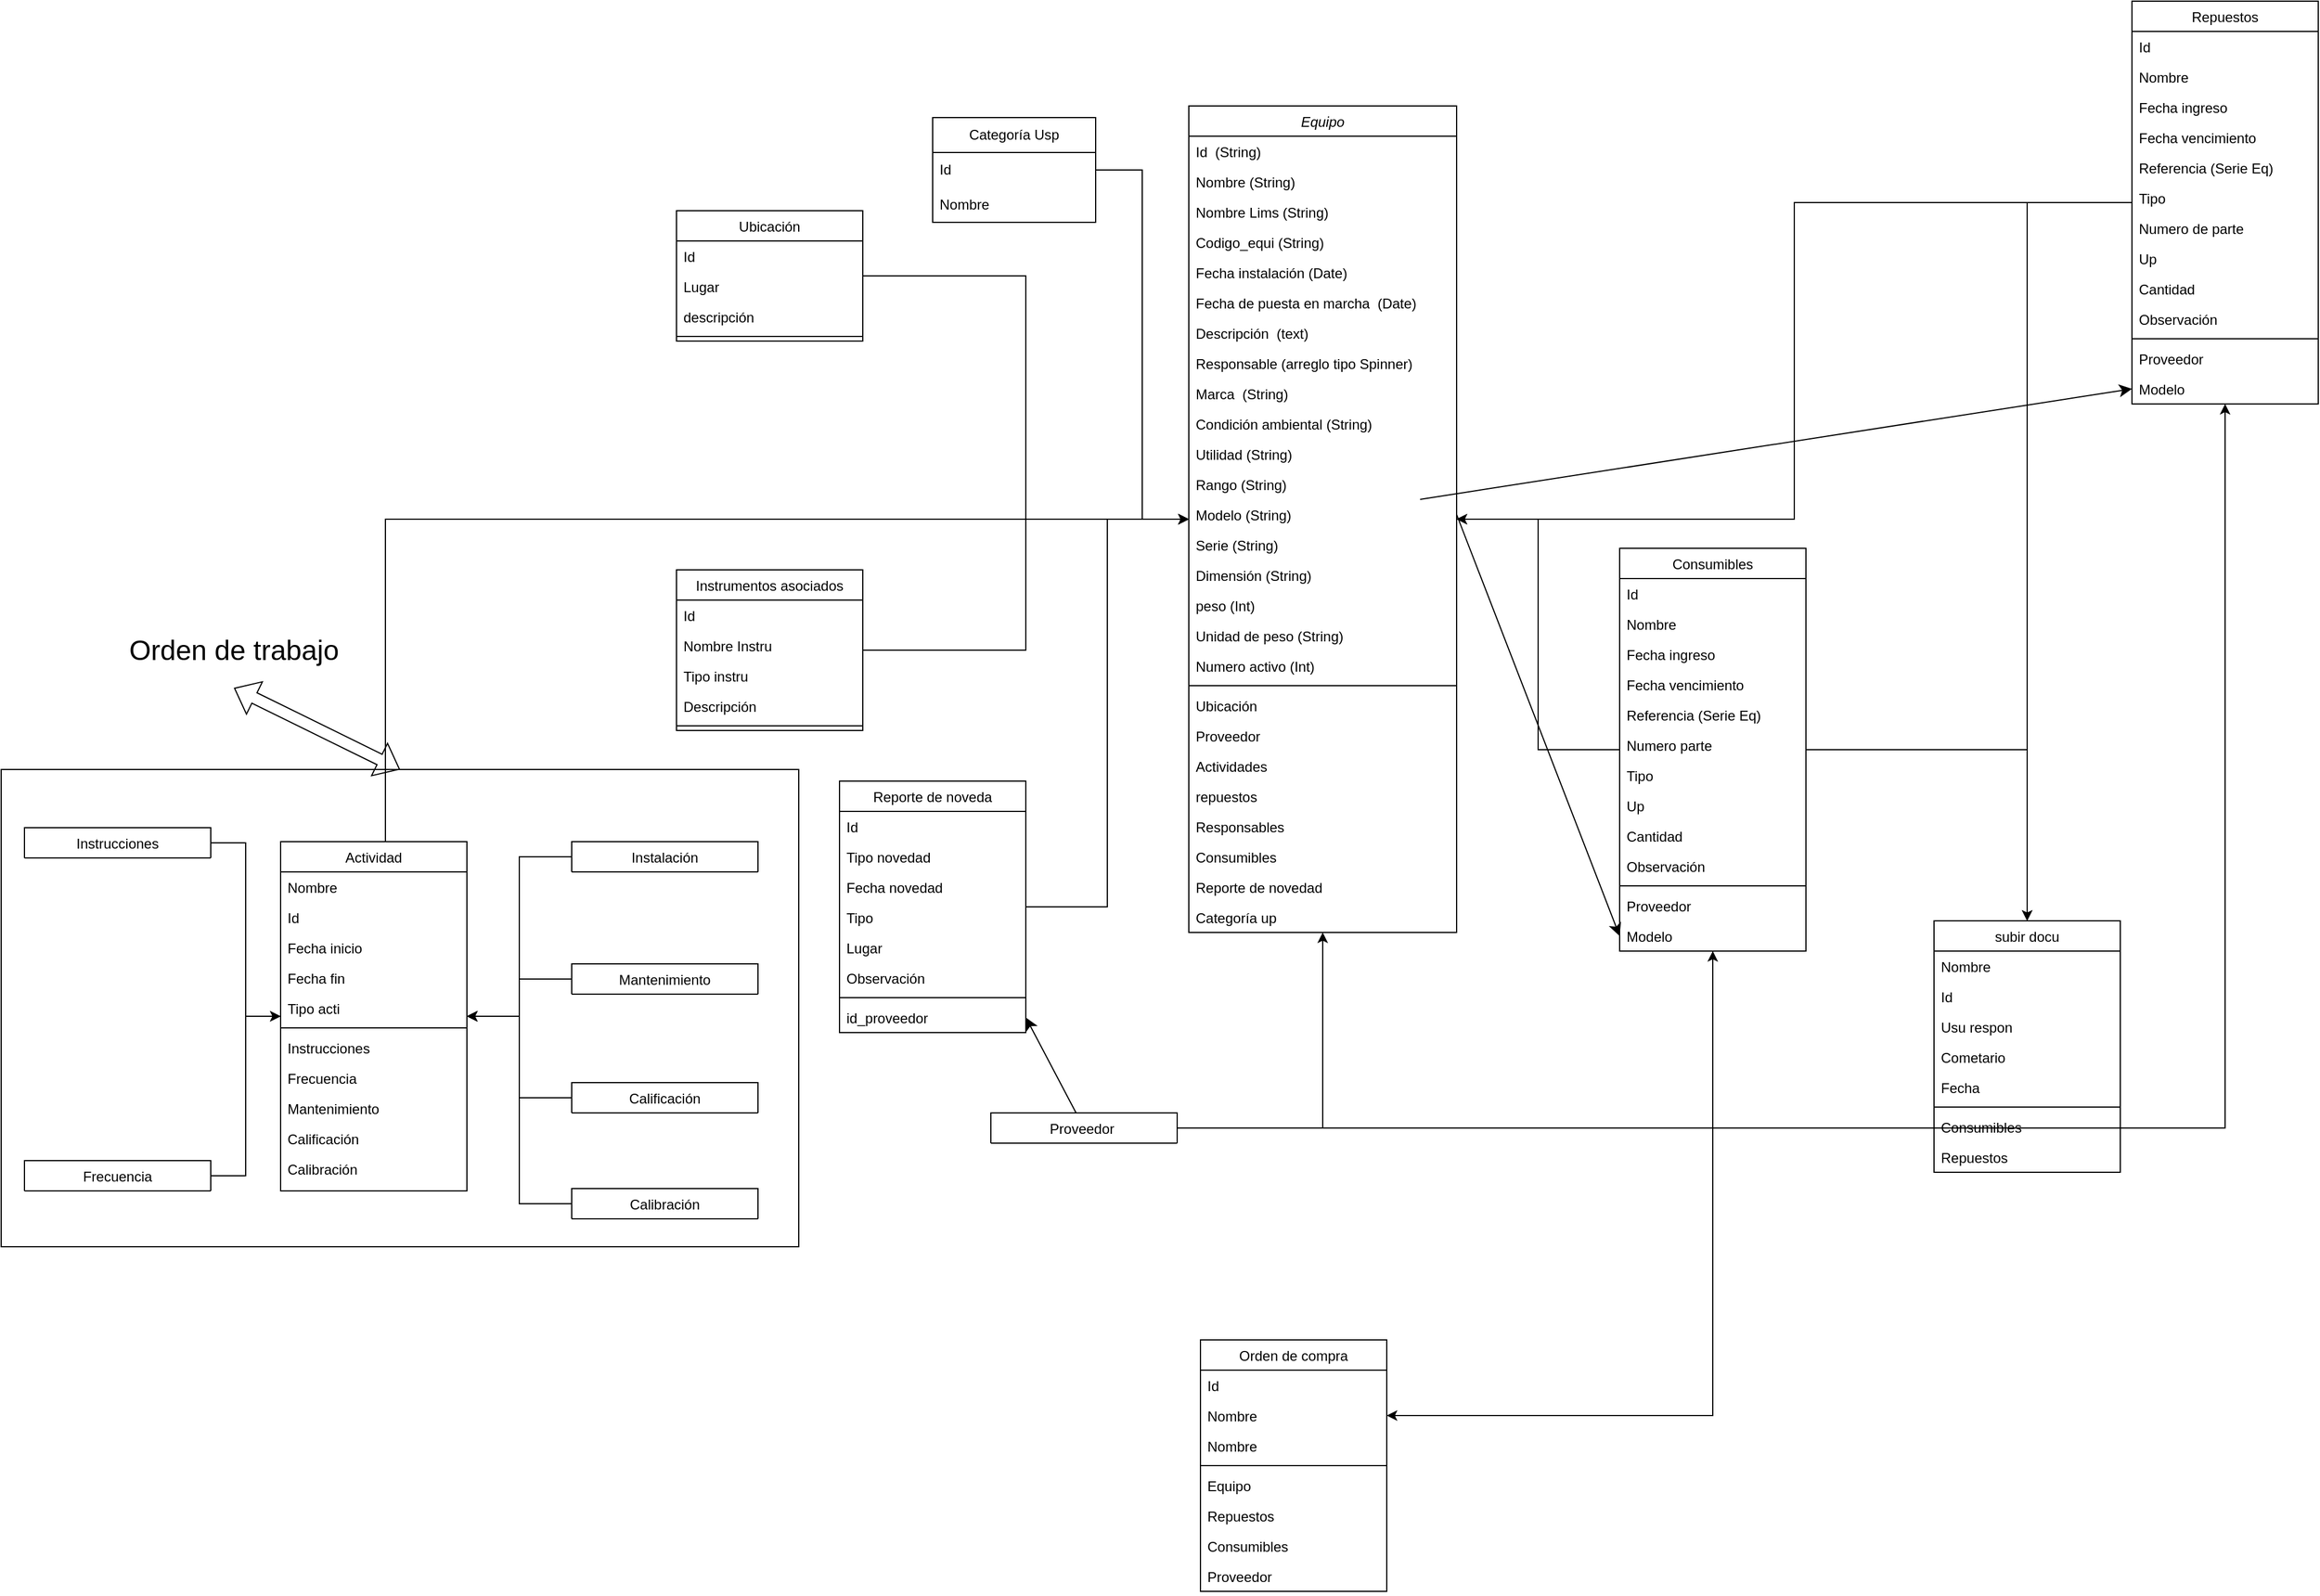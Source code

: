 <mxfile version="22.0.0" type="device">
  <diagram id="C5RBs43oDa-KdzZeNtuy" name="Page-1">
    <mxGraphModel dx="2176" dy="725" grid="1" gridSize="10" guides="1" tooltips="1" connect="1" arrows="1" fold="1" page="1" pageScale="1" pageWidth="827" pageHeight="1169" math="0" shadow="0">
      <root>
        <mxCell id="WIyWlLk6GJQsqaUBKTNV-0" />
        <mxCell id="WIyWlLk6GJQsqaUBKTNV-1" parent="WIyWlLk6GJQsqaUBKTNV-0" />
        <mxCell id="7-2cZHeHQdw9fU2S6aWC-39" value="" style="rounded=0;whiteSpace=wrap;html=1;" parent="WIyWlLk6GJQsqaUBKTNV-1" vertex="1">
          <mxGeometry x="-800" y="720" width="685" height="410" as="geometry" />
        </mxCell>
        <mxCell id="zkfFHV4jXpPFQw0GAbJ--0" value="Equipo" style="swimlane;fontStyle=2;align=center;verticalAlign=top;childLayout=stackLayout;horizontal=1;startSize=26;horizontalStack=0;resizeParent=1;resizeLast=0;collapsible=1;marginBottom=0;rounded=0;shadow=0;strokeWidth=1;" parent="WIyWlLk6GJQsqaUBKTNV-1" vertex="1">
          <mxGeometry x="220" y="150" width="230" height="710" as="geometry">
            <mxRectangle x="70" y="60" width="160" height="100" as="alternateBounds" />
          </mxGeometry>
        </mxCell>
        <mxCell id="zkfFHV4jXpPFQw0GAbJ--3" value="Id  (String)" style="text;align=left;verticalAlign=top;spacingLeft=4;spacingRight=4;overflow=hidden;rotatable=0;points=[[0,0.5],[1,0.5]];portConstraint=eastwest;rounded=0;shadow=0;html=0;" parent="zkfFHV4jXpPFQw0GAbJ--0" vertex="1">
          <mxGeometry y="26" width="230" height="26" as="geometry" />
        </mxCell>
        <mxCell id="zkfFHV4jXpPFQw0GAbJ--1" value="Nombre (String)" style="text;align=left;verticalAlign=top;spacingLeft=4;spacingRight=4;overflow=hidden;rotatable=0;points=[[0,0.5],[1,0.5]];portConstraint=eastwest;" parent="zkfFHV4jXpPFQw0GAbJ--0" vertex="1">
          <mxGeometry y="52" width="230" height="26" as="geometry" />
        </mxCell>
        <mxCell id="BYvYdRV7QfksiKuYRCjE-15" value="Nombre Lims (String)" style="text;align=left;verticalAlign=top;spacingLeft=4;spacingRight=4;overflow=hidden;rotatable=0;points=[[0,0.5],[1,0.5]];portConstraint=eastwest;rounded=0;shadow=0;html=0;" parent="zkfFHV4jXpPFQw0GAbJ--0" vertex="1">
          <mxGeometry y="78" width="230" height="26" as="geometry" />
        </mxCell>
        <mxCell id="BYvYdRV7QfksiKuYRCjE-6" value="Codigo_equi (String)" style="text;align=left;verticalAlign=top;spacingLeft=4;spacingRight=4;overflow=hidden;rotatable=0;points=[[0,0.5],[1,0.5]];portConstraint=eastwest;rounded=0;shadow=0;html=0;" parent="zkfFHV4jXpPFQw0GAbJ--0" vertex="1">
          <mxGeometry y="104" width="230" height="26" as="geometry" />
        </mxCell>
        <mxCell id="BYvYdRV7QfksiKuYRCjE-14" value="Fecha instalación (Date)" style="text;align=left;verticalAlign=top;spacingLeft=4;spacingRight=4;overflow=hidden;rotatable=0;points=[[0,0.5],[1,0.5]];portConstraint=eastwest;" parent="zkfFHV4jXpPFQw0GAbJ--0" vertex="1">
          <mxGeometry y="130" width="230" height="26" as="geometry" />
        </mxCell>
        <mxCell id="iZWTlTsW06nvhKcUdOy7-1" value="Fecha de puesta en marcha  (Date)" style="text;align=left;verticalAlign=top;spacingLeft=4;spacingRight=4;overflow=hidden;rotatable=0;points=[[0,0.5],[1,0.5]];portConstraint=eastwest;" parent="zkfFHV4jXpPFQw0GAbJ--0" vertex="1">
          <mxGeometry y="156" width="230" height="26" as="geometry" />
        </mxCell>
        <mxCell id="BYvYdRV7QfksiKuYRCjE-7" value="Descripción  (text)" style="text;align=left;verticalAlign=top;spacingLeft=4;spacingRight=4;overflow=hidden;rotatable=0;points=[[0,0.5],[1,0.5]];portConstraint=eastwest;rounded=0;shadow=0;html=0;" parent="zkfFHV4jXpPFQw0GAbJ--0" vertex="1">
          <mxGeometry y="182" width="230" height="26" as="geometry" />
        </mxCell>
        <mxCell id="BYvYdRV7QfksiKuYRCjE-23" value="Responsable (arreglo tipo Spinner)" style="text;align=left;verticalAlign=top;spacingLeft=4;spacingRight=4;overflow=hidden;rotatable=0;points=[[0,0.5],[1,0.5]];portConstraint=eastwest;rounded=0;shadow=0;html=0;" parent="zkfFHV4jXpPFQw0GAbJ--0" vertex="1">
          <mxGeometry y="208" width="230" height="26" as="geometry" />
        </mxCell>
        <mxCell id="iZWTlTsW06nvhKcUdOy7-3" value="Marca  (String)" style="text;align=left;verticalAlign=top;spacingLeft=4;spacingRight=4;overflow=hidden;rotatable=0;points=[[0,0.5],[1,0.5]];portConstraint=eastwest;rounded=0;shadow=0;html=0;" parent="zkfFHV4jXpPFQw0GAbJ--0" vertex="1">
          <mxGeometry y="234" width="230" height="26" as="geometry" />
        </mxCell>
        <mxCell id="BYvYdRV7QfksiKuYRCjE-17" value="Condición ambiental (String)" style="text;align=left;verticalAlign=top;spacingLeft=4;spacingRight=4;overflow=hidden;rotatable=0;points=[[0,0.5],[1,0.5]];portConstraint=eastwest;rounded=0;shadow=0;html=0;" parent="zkfFHV4jXpPFQw0GAbJ--0" vertex="1">
          <mxGeometry y="260" width="230" height="26" as="geometry" />
        </mxCell>
        <mxCell id="BYvYdRV7QfksiKuYRCjE-18" value="Utilidad (String)" style="text;align=left;verticalAlign=top;spacingLeft=4;spacingRight=4;overflow=hidden;rotatable=0;points=[[0,0.5],[1,0.5]];portConstraint=eastwest;rounded=0;shadow=0;html=0;" parent="zkfFHV4jXpPFQw0GAbJ--0" vertex="1">
          <mxGeometry y="286" width="230" height="26" as="geometry" />
        </mxCell>
        <mxCell id="BYvYdRV7QfksiKuYRCjE-19" value="Rango (String)" style="text;align=left;verticalAlign=top;spacingLeft=4;spacingRight=4;overflow=hidden;rotatable=0;points=[[0,0.5],[1,0.5]];portConstraint=eastwest;rounded=0;shadow=0;html=0;" parent="zkfFHV4jXpPFQw0GAbJ--0" vertex="1">
          <mxGeometry y="312" width="230" height="26" as="geometry" />
        </mxCell>
        <mxCell id="zkfFHV4jXpPFQw0GAbJ--2" value="Modelo (String)" style="text;align=left;verticalAlign=top;spacingLeft=4;spacingRight=4;overflow=hidden;rotatable=0;points=[[0,0.5],[1,0.5]];portConstraint=eastwest;rounded=0;shadow=0;html=0;" parent="zkfFHV4jXpPFQw0GAbJ--0" vertex="1">
          <mxGeometry y="338" width="230" height="26" as="geometry" />
        </mxCell>
        <mxCell id="iZWTlTsW06nvhKcUdOy7-31" value="Serie (String)" style="text;align=left;verticalAlign=top;spacingLeft=4;spacingRight=4;overflow=hidden;rotatable=0;points=[[0,0.5],[1,0.5]];portConstraint=eastwest;rounded=0;shadow=0;html=0;" parent="zkfFHV4jXpPFQw0GAbJ--0" vertex="1">
          <mxGeometry y="364" width="230" height="26" as="geometry" />
        </mxCell>
        <mxCell id="BYvYdRV7QfksiKuYRCjE-22" value="Dimensión (String)" style="text;align=left;verticalAlign=top;spacingLeft=4;spacingRight=4;overflow=hidden;rotatable=0;points=[[0,0.5],[1,0.5]];portConstraint=eastwest;rounded=0;shadow=0;html=0;" parent="zkfFHV4jXpPFQw0GAbJ--0" vertex="1">
          <mxGeometry y="390" width="230" height="26" as="geometry" />
        </mxCell>
        <mxCell id="BYvYdRV7QfksiKuYRCjE-20" value="peso (Int)" style="text;align=left;verticalAlign=top;spacingLeft=4;spacingRight=4;overflow=hidden;rotatable=0;points=[[0,0.5],[1,0.5]];portConstraint=eastwest;rounded=0;shadow=0;html=0;" parent="zkfFHV4jXpPFQw0GAbJ--0" vertex="1">
          <mxGeometry y="416" width="230" height="26" as="geometry" />
        </mxCell>
        <mxCell id="BYvYdRV7QfksiKuYRCjE-21" value="Unidad de peso (String)" style="text;align=left;verticalAlign=top;spacingLeft=4;spacingRight=4;overflow=hidden;rotatable=0;points=[[0,0.5],[1,0.5]];portConstraint=eastwest;rounded=0;shadow=0;html=0;" parent="zkfFHV4jXpPFQw0GAbJ--0" vertex="1">
          <mxGeometry y="442" width="230" height="26" as="geometry" />
        </mxCell>
        <mxCell id="iZWTlTsW06nvhKcUdOy7-4" value="Numero activo (Int)" style="text;align=left;verticalAlign=top;spacingLeft=4;spacingRight=4;overflow=hidden;rotatable=0;points=[[0,0.5],[1,0.5]];portConstraint=eastwest;rounded=0;shadow=0;html=0;" parent="zkfFHV4jXpPFQw0GAbJ--0" vertex="1">
          <mxGeometry y="468" width="230" height="26" as="geometry" />
        </mxCell>
        <mxCell id="zkfFHV4jXpPFQw0GAbJ--4" value="" style="line;html=1;strokeWidth=1;align=left;verticalAlign=middle;spacingTop=-1;spacingLeft=3;spacingRight=3;rotatable=0;labelPosition=right;points=[];portConstraint=eastwest;" parent="zkfFHV4jXpPFQw0GAbJ--0" vertex="1">
          <mxGeometry y="494" width="230" height="8" as="geometry" />
        </mxCell>
        <mxCell id="zkfFHV4jXpPFQw0GAbJ--5" value="Ubicación&#xa;" style="text;align=left;verticalAlign=top;spacingLeft=4;spacingRight=4;overflow=hidden;rotatable=0;points=[[0,0.5],[1,0.5]];portConstraint=eastwest;" parent="zkfFHV4jXpPFQw0GAbJ--0" vertex="1">
          <mxGeometry y="502" width="230" height="26" as="geometry" />
        </mxCell>
        <mxCell id="iZWTlTsW06nvhKcUdOy7-0" value="Proveedor " style="text;align=left;verticalAlign=top;spacingLeft=4;spacingRight=4;overflow=hidden;rotatable=0;points=[[0,0.5],[1,0.5]];portConstraint=eastwest;" parent="zkfFHV4jXpPFQw0GAbJ--0" vertex="1">
          <mxGeometry y="528" width="230" height="26" as="geometry" />
        </mxCell>
        <mxCell id="iZWTlTsW06nvhKcUdOy7-5" value="Actividades&#xa;" style="text;align=left;verticalAlign=top;spacingLeft=4;spacingRight=4;overflow=hidden;rotatable=0;points=[[0,0.5],[1,0.5]];portConstraint=eastwest;" parent="zkfFHV4jXpPFQw0GAbJ--0" vertex="1">
          <mxGeometry y="554" width="230" height="26" as="geometry" />
        </mxCell>
        <mxCell id="iZWTlTsW06nvhKcUdOy7-32" value="repuestos" style="text;align=left;verticalAlign=top;spacingLeft=4;spacingRight=4;overflow=hidden;rotatable=0;points=[[0,0.5],[1,0.5]];portConstraint=eastwest;" parent="zkfFHV4jXpPFQw0GAbJ--0" vertex="1">
          <mxGeometry y="580" width="230" height="26" as="geometry" />
        </mxCell>
        <mxCell id="7-2cZHeHQdw9fU2S6aWC-12" value="Responsables " style="text;align=left;verticalAlign=top;spacingLeft=4;spacingRight=4;overflow=hidden;rotatable=0;points=[[0,0.5],[1,0.5]];portConstraint=eastwest;" parent="zkfFHV4jXpPFQw0GAbJ--0" vertex="1">
          <mxGeometry y="606" width="230" height="26" as="geometry" />
        </mxCell>
        <mxCell id="iZWTlTsW06nvhKcUdOy7-33" value="Consumibles&#xa;" style="text;align=left;verticalAlign=top;spacingLeft=4;spacingRight=4;overflow=hidden;rotatable=0;points=[[0,0.5],[1,0.5]];portConstraint=eastwest;" parent="zkfFHV4jXpPFQw0GAbJ--0" vertex="1">
          <mxGeometry y="632" width="230" height="26" as="geometry" />
        </mxCell>
        <mxCell id="BYvYdRV7QfksiKuYRCjE-61" value="Reporte de novedad" style="text;align=left;verticalAlign=top;spacingLeft=4;spacingRight=4;overflow=hidden;rotatable=0;points=[[0,0.5],[1,0.5]];portConstraint=eastwest;" parent="zkfFHV4jXpPFQw0GAbJ--0" vertex="1">
          <mxGeometry y="658" width="230" height="26" as="geometry" />
        </mxCell>
        <mxCell id="BYvYdRV7QfksiKuYRCjE-95" value="Categoría up" style="text;align=left;verticalAlign=top;spacingLeft=4;spacingRight=4;overflow=hidden;rotatable=0;points=[[0,0.5],[1,0.5]];portConstraint=eastwest;" parent="zkfFHV4jXpPFQw0GAbJ--0" vertex="1">
          <mxGeometry y="684" width="230" height="26" as="geometry" />
        </mxCell>
        <mxCell id="BYvYdRV7QfksiKuYRCjE-98" style="edgeStyle=orthogonalEdgeStyle;rounded=0;orthogonalLoop=1;jettySize=auto;html=1;" parent="WIyWlLk6GJQsqaUBKTNV-1" source="zkfFHV4jXpPFQw0GAbJ--6" target="zkfFHV4jXpPFQw0GAbJ--0" edge="1">
          <mxGeometry relative="1" as="geometry" />
        </mxCell>
        <mxCell id="BYvYdRV7QfksiKuYRCjE-113" style="edgeStyle=orthogonalEdgeStyle;rounded=0;orthogonalLoop=1;jettySize=auto;html=1;" parent="WIyWlLk6GJQsqaUBKTNV-1" source="zkfFHV4jXpPFQw0GAbJ--6" target="iZWTlTsW06nvhKcUdOy7-40" edge="1">
          <mxGeometry relative="1" as="geometry" />
        </mxCell>
        <mxCell id="BYvYdRV7QfksiKuYRCjE-114" style="edgeStyle=orthogonalEdgeStyle;rounded=0;orthogonalLoop=1;jettySize=auto;html=1;" parent="WIyWlLk6GJQsqaUBKTNV-1" source="zkfFHV4jXpPFQw0GAbJ--6" target="iZWTlTsW06nvhKcUdOy7-35" edge="1">
          <mxGeometry relative="1" as="geometry" />
        </mxCell>
        <mxCell id="otgBYqm2Cb9YKJBjjygS-38" style="edgeStyle=none;curved=1;rounded=0;orthogonalLoop=1;jettySize=auto;html=1;entryX=1;entryY=0.5;entryDx=0;entryDy=0;fontSize=12;startSize=8;endSize=8;" edge="1" parent="WIyWlLk6GJQsqaUBKTNV-1" source="zkfFHV4jXpPFQw0GAbJ--6" target="otgBYqm2Cb9YKJBjjygS-35">
          <mxGeometry relative="1" as="geometry" />
        </mxCell>
        <mxCell id="zkfFHV4jXpPFQw0GAbJ--6" value="Proveedor &#xa;" style="swimlane;fontStyle=0;align=center;verticalAlign=top;childLayout=stackLayout;horizontal=1;startSize=26;horizontalStack=0;resizeParent=1;resizeLast=0;collapsible=1;marginBottom=0;rounded=0;shadow=0;strokeWidth=1;" parent="WIyWlLk6GJQsqaUBKTNV-1" vertex="1" collapsed="1">
          <mxGeometry x="50" y="1015" width="160" height="26" as="geometry">
            <mxRectangle x="-85" y="585" width="160" height="112" as="alternateBounds" />
          </mxGeometry>
        </mxCell>
        <mxCell id="zkfFHV4jXpPFQw0GAbJ--7" value="Tipo1&#xa;" style="text;align=left;verticalAlign=top;spacingLeft=4;spacingRight=4;overflow=hidden;rotatable=0;points=[[0,0.5],[1,0.5]];portConstraint=eastwest;" parent="zkfFHV4jXpPFQw0GAbJ--6" vertex="1">
          <mxGeometry y="26" width="160" height="26" as="geometry" />
        </mxCell>
        <mxCell id="iZWTlTsW06nvhKcUdOy7-17" value="Tipo2" style="text;align=left;verticalAlign=top;spacingLeft=4;spacingRight=4;overflow=hidden;rotatable=0;points=[[0,0.5],[1,0.5]];portConstraint=eastwest;" parent="zkfFHV4jXpPFQw0GAbJ--6" vertex="1">
          <mxGeometry y="52" width="160" height="26" as="geometry" />
        </mxCell>
        <mxCell id="iZWTlTsW06nvhKcUdOy7-18" value="Tipo3" style="text;align=left;verticalAlign=top;spacingLeft=4;spacingRight=4;overflow=hidden;rotatable=0;points=[[0,0.5],[1,0.5]];portConstraint=eastwest;" parent="zkfFHV4jXpPFQw0GAbJ--6" vertex="1">
          <mxGeometry y="78" width="160" height="26" as="geometry" />
        </mxCell>
        <mxCell id="zkfFHV4jXpPFQw0GAbJ--9" value="" style="line;html=1;strokeWidth=1;align=left;verticalAlign=middle;spacingTop=-1;spacingLeft=3;spacingRight=3;rotatable=0;labelPosition=right;points=[];portConstraint=eastwest;" parent="zkfFHV4jXpPFQw0GAbJ--6" vertex="1">
          <mxGeometry y="104" width="160" height="8" as="geometry" />
        </mxCell>
        <mxCell id="BYvYdRV7QfksiKuYRCjE-97" style="edgeStyle=orthogonalEdgeStyle;rounded=0;orthogonalLoop=1;jettySize=auto;html=1;" parent="WIyWlLk6GJQsqaUBKTNV-1" source="zkfFHV4jXpPFQw0GAbJ--13" target="zkfFHV4jXpPFQw0GAbJ--0" edge="1">
          <mxGeometry relative="1" as="geometry" />
        </mxCell>
        <mxCell id="zkfFHV4jXpPFQw0GAbJ--13" value="Ubicación" style="swimlane;fontStyle=0;align=center;verticalAlign=top;childLayout=stackLayout;horizontal=1;startSize=26;horizontalStack=0;resizeParent=1;resizeLast=0;collapsible=1;marginBottom=0;rounded=0;shadow=0;strokeWidth=1;" parent="WIyWlLk6GJQsqaUBKTNV-1" vertex="1">
          <mxGeometry x="-220" y="240" width="160" height="112" as="geometry">
            <mxRectangle x="-85" y="350" width="170" height="26" as="alternateBounds" />
          </mxGeometry>
        </mxCell>
        <mxCell id="zkfFHV4jXpPFQw0GAbJ--14" value="Id" style="text;align=left;verticalAlign=top;spacingLeft=4;spacingRight=4;overflow=hidden;rotatable=0;points=[[0,0.5],[1,0.5]];portConstraint=eastwest;" parent="zkfFHV4jXpPFQw0GAbJ--13" vertex="1">
          <mxGeometry y="26" width="160" height="26" as="geometry" />
        </mxCell>
        <mxCell id="iZWTlTsW06nvhKcUdOy7-22" value="Lugar" style="text;align=left;verticalAlign=top;spacingLeft=4;spacingRight=4;overflow=hidden;rotatable=0;points=[[0,0.5],[1,0.5]];portConstraint=eastwest;" parent="zkfFHV4jXpPFQw0GAbJ--13" vertex="1">
          <mxGeometry y="52" width="160" height="26" as="geometry" />
        </mxCell>
        <mxCell id="iZWTlTsW06nvhKcUdOy7-23" value="descripción " style="text;align=left;verticalAlign=top;spacingLeft=4;spacingRight=4;overflow=hidden;rotatable=0;points=[[0,0.5],[1,0.5]];portConstraint=eastwest;" parent="zkfFHV4jXpPFQw0GAbJ--13" vertex="1">
          <mxGeometry y="78" width="160" height="26" as="geometry" />
        </mxCell>
        <mxCell id="zkfFHV4jXpPFQw0GAbJ--15" value="" style="line;html=1;strokeWidth=1;align=left;verticalAlign=middle;spacingTop=-1;spacingLeft=3;spacingRight=3;rotatable=0;labelPosition=right;points=[];portConstraint=eastwest;" parent="zkfFHV4jXpPFQw0GAbJ--13" vertex="1">
          <mxGeometry y="104" width="160" height="8" as="geometry" />
        </mxCell>
        <mxCell id="BYvYdRV7QfksiKuYRCjE-52" style="edgeStyle=orthogonalEdgeStyle;rounded=0;orthogonalLoop=1;jettySize=auto;html=1;entryX=0.5;entryY=0;entryDx=0;entryDy=0;" parent="WIyWlLk6GJQsqaUBKTNV-1" source="iZWTlTsW06nvhKcUdOy7-35" target="7-2cZHeHQdw9fU2S6aWC-40" edge="1">
          <mxGeometry relative="1" as="geometry" />
        </mxCell>
        <mxCell id="BYvYdRV7QfksiKuYRCjE-93" style="edgeStyle=orthogonalEdgeStyle;rounded=0;orthogonalLoop=1;jettySize=auto;html=1;" parent="WIyWlLk6GJQsqaUBKTNV-1" source="iZWTlTsW06nvhKcUdOy7-35" target="zkfFHV4jXpPFQw0GAbJ--0" edge="1">
          <mxGeometry relative="1" as="geometry" />
        </mxCell>
        <mxCell id="iZWTlTsW06nvhKcUdOy7-35" value="Repuestos" style="swimlane;fontStyle=0;align=center;verticalAlign=top;childLayout=stackLayout;horizontal=1;startSize=26;horizontalStack=0;resizeParent=1;resizeLast=0;collapsible=1;marginBottom=0;rounded=0;shadow=0;strokeWidth=1;" parent="WIyWlLk6GJQsqaUBKTNV-1" vertex="1">
          <mxGeometry x="1030" y="60" width="160" height="346" as="geometry">
            <mxRectangle x="570" y="510" width="160" height="26" as="alternateBounds" />
          </mxGeometry>
        </mxCell>
        <mxCell id="iZWTlTsW06nvhKcUdOy7-36" value="Id" style="text;align=left;verticalAlign=top;spacingLeft=4;spacingRight=4;overflow=hidden;rotatable=0;points=[[0,0.5],[1,0.5]];portConstraint=eastwest;" parent="iZWTlTsW06nvhKcUdOy7-35" vertex="1">
          <mxGeometry y="26" width="160" height="26" as="geometry" />
        </mxCell>
        <mxCell id="iZWTlTsW06nvhKcUdOy7-37" value="Nombre" style="text;align=left;verticalAlign=top;spacingLeft=4;spacingRight=4;overflow=hidden;rotatable=0;points=[[0,0.5],[1,0.5]];portConstraint=eastwest;" parent="iZWTlTsW06nvhKcUdOy7-35" vertex="1">
          <mxGeometry y="52" width="160" height="26" as="geometry" />
        </mxCell>
        <mxCell id="otgBYqm2Cb9YKJBjjygS-0" value="Fecha ingreso" style="text;align=left;verticalAlign=top;spacingLeft=4;spacingRight=4;overflow=hidden;rotatable=0;points=[[0,0.5],[1,0.5]];portConstraint=eastwest;" vertex="1" parent="iZWTlTsW06nvhKcUdOy7-35">
          <mxGeometry y="78" width="160" height="26" as="geometry" />
        </mxCell>
        <mxCell id="otgBYqm2Cb9YKJBjjygS-1" value="Fecha vencimiento" style="text;align=left;verticalAlign=top;spacingLeft=4;spacingRight=4;overflow=hidden;rotatable=0;points=[[0,0.5],[1,0.5]];portConstraint=eastwest;" vertex="1" parent="iZWTlTsW06nvhKcUdOy7-35">
          <mxGeometry y="104" width="160" height="26" as="geometry" />
        </mxCell>
        <mxCell id="iZWTlTsW06nvhKcUdOy7-38" value="Referencia (Serie Eq)" style="text;align=left;verticalAlign=top;spacingLeft=4;spacingRight=4;overflow=hidden;rotatable=0;points=[[0,0.5],[1,0.5]];portConstraint=eastwest;" parent="iZWTlTsW06nvhKcUdOy7-35" vertex="1">
          <mxGeometry y="130" width="160" height="26" as="geometry" />
        </mxCell>
        <mxCell id="otgBYqm2Cb9YKJBjjygS-3" value="Tipo" style="text;align=left;verticalAlign=top;spacingLeft=4;spacingRight=4;overflow=hidden;rotatable=0;points=[[0,0.5],[1,0.5]];portConstraint=eastwest;" vertex="1" parent="iZWTlTsW06nvhKcUdOy7-35">
          <mxGeometry y="156" width="160" height="26" as="geometry" />
        </mxCell>
        <mxCell id="otgBYqm2Cb9YKJBjjygS-4" value="Numero de parte " style="text;align=left;verticalAlign=top;spacingLeft=4;spacingRight=4;overflow=hidden;rotatable=0;points=[[0,0.5],[1,0.5]];portConstraint=eastwest;" vertex="1" parent="iZWTlTsW06nvhKcUdOy7-35">
          <mxGeometry y="182" width="160" height="26" as="geometry" />
        </mxCell>
        <mxCell id="otgBYqm2Cb9YKJBjjygS-27" value="Up" style="text;align=left;verticalAlign=top;spacingLeft=4;spacingRight=4;overflow=hidden;rotatable=0;points=[[0,0.5],[1,0.5]];portConstraint=eastwest;" vertex="1" parent="iZWTlTsW06nvhKcUdOy7-35">
          <mxGeometry y="208" width="160" height="26" as="geometry" />
        </mxCell>
        <mxCell id="otgBYqm2Cb9YKJBjjygS-16" value="Cantidad" style="text;align=left;verticalAlign=top;spacingLeft=4;spacingRight=4;overflow=hidden;rotatable=0;points=[[0,0.5],[1,0.5]];portConstraint=eastwest;" vertex="1" parent="iZWTlTsW06nvhKcUdOy7-35">
          <mxGeometry y="234" width="160" height="26" as="geometry" />
        </mxCell>
        <mxCell id="BYvYdRV7QfksiKuYRCjE-5" value="Observación&#xa;" style="text;align=left;verticalAlign=top;spacingLeft=4;spacingRight=4;overflow=hidden;rotatable=0;points=[[0,0.5],[1,0.5]];portConstraint=eastwest;" parent="iZWTlTsW06nvhKcUdOy7-35" vertex="1">
          <mxGeometry y="260" width="160" height="26" as="geometry" />
        </mxCell>
        <mxCell id="iZWTlTsW06nvhKcUdOy7-39" value="" style="line;html=1;strokeWidth=1;align=left;verticalAlign=middle;spacingTop=-1;spacingLeft=3;spacingRight=3;rotatable=0;labelPosition=right;points=[];portConstraint=eastwest;" parent="iZWTlTsW06nvhKcUdOy7-35" vertex="1">
          <mxGeometry y="286" width="160" height="8" as="geometry" />
        </mxCell>
        <mxCell id="BYvYdRV7QfksiKuYRCjE-115" value="Proveedor " style="text;align=left;verticalAlign=top;spacingLeft=4;spacingRight=4;overflow=hidden;rotatable=0;points=[[0,0.5],[1,0.5]];portConstraint=eastwest;" parent="iZWTlTsW06nvhKcUdOy7-35" vertex="1">
          <mxGeometry y="294" width="160" height="26" as="geometry" />
        </mxCell>
        <mxCell id="otgBYqm2Cb9YKJBjjygS-29" value="Modelo" style="text;align=left;verticalAlign=top;spacingLeft=4;spacingRight=4;overflow=hidden;rotatable=0;points=[[0,0.5],[1,0.5]];portConstraint=eastwest;" vertex="1" parent="iZWTlTsW06nvhKcUdOy7-35">
          <mxGeometry y="320" width="160" height="26" as="geometry" />
        </mxCell>
        <mxCell id="BYvYdRV7QfksiKuYRCjE-53" style="edgeStyle=orthogonalEdgeStyle;rounded=0;orthogonalLoop=1;jettySize=auto;html=1;entryX=0.5;entryY=0;entryDx=0;entryDy=0;" parent="WIyWlLk6GJQsqaUBKTNV-1" source="iZWTlTsW06nvhKcUdOy7-40" target="7-2cZHeHQdw9fU2S6aWC-40" edge="1">
          <mxGeometry relative="1" as="geometry" />
        </mxCell>
        <mxCell id="BYvYdRV7QfksiKuYRCjE-94" style="edgeStyle=orthogonalEdgeStyle;rounded=0;orthogonalLoop=1;jettySize=auto;html=1;" parent="WIyWlLk6GJQsqaUBKTNV-1" source="iZWTlTsW06nvhKcUdOy7-40" target="zkfFHV4jXpPFQw0GAbJ--0" edge="1">
          <mxGeometry relative="1" as="geometry" />
        </mxCell>
        <mxCell id="iZWTlTsW06nvhKcUdOy7-40" value="Consumibles&#xa;" style="swimlane;fontStyle=0;align=center;verticalAlign=top;childLayout=stackLayout;horizontal=1;startSize=26;horizontalStack=0;resizeParent=1;resizeLast=0;collapsible=1;marginBottom=0;rounded=0;shadow=0;strokeWidth=1;" parent="WIyWlLk6GJQsqaUBKTNV-1" vertex="1">
          <mxGeometry x="590" y="530" width="160" height="346" as="geometry">
            <mxRectangle x="490" y="720" width="160" height="26" as="alternateBounds" />
          </mxGeometry>
        </mxCell>
        <mxCell id="iZWTlTsW06nvhKcUdOy7-42" value="Id" style="text;align=left;verticalAlign=top;spacingLeft=4;spacingRight=4;overflow=hidden;rotatable=0;points=[[0,0.5],[1,0.5]];portConstraint=eastwest;" parent="iZWTlTsW06nvhKcUdOy7-40" vertex="1">
          <mxGeometry y="26" width="160" height="26" as="geometry" />
        </mxCell>
        <mxCell id="iZWTlTsW06nvhKcUdOy7-43" value="Nombre " style="text;align=left;verticalAlign=top;spacingLeft=4;spacingRight=4;overflow=hidden;rotatable=0;points=[[0,0.5],[1,0.5]];portConstraint=eastwest;" parent="iZWTlTsW06nvhKcUdOy7-40" vertex="1">
          <mxGeometry y="52" width="160" height="26" as="geometry" />
        </mxCell>
        <mxCell id="otgBYqm2Cb9YKJBjjygS-23" value="Fecha ingreso " style="text;align=left;verticalAlign=top;spacingLeft=4;spacingRight=4;overflow=hidden;rotatable=0;points=[[0,0.5],[1,0.5]];portConstraint=eastwest;" vertex="1" parent="iZWTlTsW06nvhKcUdOy7-40">
          <mxGeometry y="78" width="160" height="26" as="geometry" />
        </mxCell>
        <mxCell id="otgBYqm2Cb9YKJBjjygS-24" value="Fecha vencimiento" style="text;align=left;verticalAlign=top;spacingLeft=4;spacingRight=4;overflow=hidden;rotatable=0;points=[[0,0.5],[1,0.5]];portConstraint=eastwest;" vertex="1" parent="iZWTlTsW06nvhKcUdOy7-40">
          <mxGeometry y="104" width="160" height="26" as="geometry" />
        </mxCell>
        <mxCell id="otgBYqm2Cb9YKJBjjygS-25" value="Referencia (Serie Eq)" style="text;align=left;verticalAlign=top;spacingLeft=4;spacingRight=4;overflow=hidden;rotatable=0;points=[[0,0.5],[1,0.5]];portConstraint=eastwest;" vertex="1" parent="iZWTlTsW06nvhKcUdOy7-40">
          <mxGeometry y="130" width="160" height="26" as="geometry" />
        </mxCell>
        <mxCell id="otgBYqm2Cb9YKJBjjygS-33" value="Numero parte" style="text;align=left;verticalAlign=top;spacingLeft=4;spacingRight=4;overflow=hidden;rotatable=0;points=[[0,0.5],[1,0.5]];portConstraint=eastwest;" vertex="1" parent="iZWTlTsW06nvhKcUdOy7-40">
          <mxGeometry y="156" width="160" height="26" as="geometry" />
        </mxCell>
        <mxCell id="otgBYqm2Cb9YKJBjjygS-26" value="Tipo" style="text;align=left;verticalAlign=top;spacingLeft=4;spacingRight=4;overflow=hidden;rotatable=0;points=[[0,0.5],[1,0.5]];portConstraint=eastwest;" vertex="1" parent="iZWTlTsW06nvhKcUdOy7-40">
          <mxGeometry y="182" width="160" height="26" as="geometry" />
        </mxCell>
        <mxCell id="otgBYqm2Cb9YKJBjjygS-28" value="Up" style="text;align=left;verticalAlign=top;spacingLeft=4;spacingRight=4;overflow=hidden;rotatable=0;points=[[0,0.5],[1,0.5]];portConstraint=eastwest;" vertex="1" parent="iZWTlTsW06nvhKcUdOy7-40">
          <mxGeometry y="208" width="160" height="26" as="geometry" />
        </mxCell>
        <mxCell id="iZWTlTsW06nvhKcUdOy7-41" value="Cantidad" style="text;align=left;verticalAlign=top;spacingLeft=4;spacingRight=4;overflow=hidden;rotatable=0;points=[[0,0.5],[1,0.5]];portConstraint=eastwest;" parent="iZWTlTsW06nvhKcUdOy7-40" vertex="1">
          <mxGeometry y="234" width="160" height="26" as="geometry" />
        </mxCell>
        <mxCell id="otgBYqm2Cb9YKJBjjygS-34" value="Observación " style="text;align=left;verticalAlign=top;spacingLeft=4;spacingRight=4;overflow=hidden;rotatable=0;points=[[0,0.5],[1,0.5]];portConstraint=eastwest;" vertex="1" parent="iZWTlTsW06nvhKcUdOy7-40">
          <mxGeometry y="260" width="160" height="26" as="geometry" />
        </mxCell>
        <mxCell id="iZWTlTsW06nvhKcUdOy7-44" value="" style="line;html=1;strokeWidth=1;align=left;verticalAlign=middle;spacingTop=-1;spacingLeft=3;spacingRight=3;rotatable=0;labelPosition=right;points=[];portConstraint=eastwest;" parent="iZWTlTsW06nvhKcUdOy7-40" vertex="1">
          <mxGeometry y="286" width="160" height="8" as="geometry" />
        </mxCell>
        <mxCell id="BYvYdRV7QfksiKuYRCjE-112" value="Proveedor" style="text;align=left;verticalAlign=top;spacingLeft=4;spacingRight=4;overflow=hidden;rotatable=0;points=[[0,0.5],[1,0.5]];portConstraint=eastwest;" parent="iZWTlTsW06nvhKcUdOy7-40" vertex="1">
          <mxGeometry y="294" width="160" height="26" as="geometry" />
        </mxCell>
        <mxCell id="otgBYqm2Cb9YKJBjjygS-30" value="Modelo" style="text;align=left;verticalAlign=top;spacingLeft=4;spacingRight=4;overflow=hidden;rotatable=0;points=[[0,0.5],[1,0.5]];portConstraint=eastwest;" vertex="1" parent="iZWTlTsW06nvhKcUdOy7-40">
          <mxGeometry y="320" width="160" height="26" as="geometry" />
        </mxCell>
        <mxCell id="BYvYdRV7QfksiKuYRCjE-111" style="edgeStyle=orthogonalEdgeStyle;rounded=0;orthogonalLoop=1;jettySize=auto;html=1;" parent="WIyWlLk6GJQsqaUBKTNV-1" source="7-2cZHeHQdw9fU2S6aWC-0" target="zkfFHV4jXpPFQw0GAbJ--0" edge="1">
          <mxGeometry relative="1" as="geometry">
            <mxPoint x="130" y="710" as="targetPoint" />
            <Array as="points">
              <mxPoint x="-470" y="505" />
            </Array>
          </mxGeometry>
        </mxCell>
        <mxCell id="7-2cZHeHQdw9fU2S6aWC-0" value="Actividad&#xa;" style="swimlane;fontStyle=0;align=center;verticalAlign=top;childLayout=stackLayout;horizontal=1;startSize=26;horizontalStack=0;resizeParent=1;resizeLast=0;collapsible=1;marginBottom=0;rounded=0;shadow=0;strokeWidth=1;" parent="WIyWlLk6GJQsqaUBKTNV-1" vertex="1">
          <mxGeometry x="-560" y="782" width="160" height="300" as="geometry">
            <mxRectangle x="-420" y="780" width="160" height="26" as="alternateBounds" />
          </mxGeometry>
        </mxCell>
        <mxCell id="7-2cZHeHQdw9fU2S6aWC-1" value="Nombre" style="text;align=left;verticalAlign=top;spacingLeft=4;spacingRight=4;overflow=hidden;rotatable=0;points=[[0,0.5],[1,0.5]];portConstraint=eastwest;" parent="7-2cZHeHQdw9fU2S6aWC-0" vertex="1">
          <mxGeometry y="26" width="160" height="26" as="geometry" />
        </mxCell>
        <mxCell id="7-2cZHeHQdw9fU2S6aWC-45" value="Id" style="text;align=left;verticalAlign=top;spacingLeft=4;spacingRight=4;overflow=hidden;rotatable=0;points=[[0,0.5],[1,0.5]];portConstraint=eastwest;" parent="7-2cZHeHQdw9fU2S6aWC-0" vertex="1">
          <mxGeometry y="52" width="160" height="26" as="geometry" />
        </mxCell>
        <mxCell id="7-2cZHeHQdw9fU2S6aWC-47" value="Fecha inicio" style="text;align=left;verticalAlign=top;spacingLeft=4;spacingRight=4;overflow=hidden;rotatable=0;points=[[0,0.5],[1,0.5]];portConstraint=eastwest;" parent="7-2cZHeHQdw9fU2S6aWC-0" vertex="1">
          <mxGeometry y="78" width="160" height="26" as="geometry" />
        </mxCell>
        <mxCell id="7-2cZHeHQdw9fU2S6aWC-48" value="Fecha fin" style="text;align=left;verticalAlign=top;spacingLeft=4;spacingRight=4;overflow=hidden;rotatable=0;points=[[0,0.5],[1,0.5]];portConstraint=eastwest;" parent="7-2cZHeHQdw9fU2S6aWC-0" vertex="1">
          <mxGeometry y="104" width="160" height="26" as="geometry" />
        </mxCell>
        <mxCell id="7-2cZHeHQdw9fU2S6aWC-2" value="Tipo acti" style="text;align=left;verticalAlign=top;spacingLeft=4;spacingRight=4;overflow=hidden;rotatable=0;points=[[0,0.5],[1,0.5]];portConstraint=eastwest;" parent="7-2cZHeHQdw9fU2S6aWC-0" vertex="1">
          <mxGeometry y="130" width="160" height="26" as="geometry" />
        </mxCell>
        <mxCell id="7-2cZHeHQdw9fU2S6aWC-4" value="" style="line;html=1;strokeWidth=1;align=left;verticalAlign=middle;spacingTop=-1;spacingLeft=3;spacingRight=3;rotatable=0;labelPosition=right;points=[];portConstraint=eastwest;" parent="7-2cZHeHQdw9fU2S6aWC-0" vertex="1">
          <mxGeometry y="156" width="160" height="8" as="geometry" />
        </mxCell>
        <mxCell id="7-2cZHeHQdw9fU2S6aWC-11" value="Instrucciones &#xa;" style="text;align=left;verticalAlign=top;spacingLeft=4;spacingRight=4;overflow=hidden;rotatable=0;points=[[0,0.5],[1,0.5]];portConstraint=eastwest;" parent="7-2cZHeHQdw9fU2S6aWC-0" vertex="1">
          <mxGeometry y="164" width="160" height="26" as="geometry" />
        </mxCell>
        <mxCell id="7-2cZHeHQdw9fU2S6aWC-21" value="Frecuencia&#xa;" style="text;align=left;verticalAlign=top;spacingLeft=4;spacingRight=4;overflow=hidden;rotatable=0;points=[[0,0.5],[1,0.5]];portConstraint=eastwest;" parent="7-2cZHeHQdw9fU2S6aWC-0" vertex="1">
          <mxGeometry y="190" width="160" height="26" as="geometry" />
        </mxCell>
        <mxCell id="7-2cZHeHQdw9fU2S6aWC-68" value="Mantenimiento" style="text;align=left;verticalAlign=top;spacingLeft=4;spacingRight=4;overflow=hidden;rotatable=0;points=[[0,0.5],[1,0.5]];portConstraint=eastwest;" parent="7-2cZHeHQdw9fU2S6aWC-0" vertex="1">
          <mxGeometry y="216" width="160" height="26" as="geometry" />
        </mxCell>
        <mxCell id="7-2cZHeHQdw9fU2S6aWC-69" value="Calificación" style="text;align=left;verticalAlign=top;spacingLeft=4;spacingRight=4;overflow=hidden;rotatable=0;points=[[0,0.5],[1,0.5]];portConstraint=eastwest;" parent="7-2cZHeHQdw9fU2S6aWC-0" vertex="1">
          <mxGeometry y="242" width="160" height="26" as="geometry" />
        </mxCell>
        <mxCell id="7-2cZHeHQdw9fU2S6aWC-67" value="Calibración" style="text;align=left;verticalAlign=top;spacingLeft=4;spacingRight=4;overflow=hidden;rotatable=0;points=[[0,0.5],[1,0.5]];portConstraint=eastwest;" parent="7-2cZHeHQdw9fU2S6aWC-0" vertex="1">
          <mxGeometry y="268" width="160" height="26" as="geometry" />
        </mxCell>
        <mxCell id="BYvYdRV7QfksiKuYRCjE-105" style="edgeStyle=orthogonalEdgeStyle;rounded=0;orthogonalLoop=1;jettySize=auto;html=1;" parent="WIyWlLk6GJQsqaUBKTNV-1" source="7-2cZHeHQdw9fU2S6aWC-5" target="7-2cZHeHQdw9fU2S6aWC-0" edge="1">
          <mxGeometry relative="1" as="geometry" />
        </mxCell>
        <mxCell id="7-2cZHeHQdw9fU2S6aWC-5" value="Frecuencia" style="swimlane;fontStyle=0;align=center;verticalAlign=top;childLayout=stackLayout;horizontal=1;startSize=26;horizontalStack=0;resizeParent=1;resizeLast=0;collapsible=1;marginBottom=0;rounded=0;shadow=0;strokeWidth=1;" parent="WIyWlLk6GJQsqaUBKTNV-1" vertex="1" collapsed="1">
          <mxGeometry x="-780" y="1056" width="160" height="26" as="geometry">
            <mxRectangle x="-780" y="890" width="160" height="112" as="alternateBounds" />
          </mxGeometry>
        </mxCell>
        <mxCell id="7-2cZHeHQdw9fU2S6aWC-6" value="Tipo1&#xa;" style="text;align=left;verticalAlign=top;spacingLeft=4;spacingRight=4;overflow=hidden;rotatable=0;points=[[0,0.5],[1,0.5]];portConstraint=eastwest;" parent="7-2cZHeHQdw9fU2S6aWC-5" vertex="1">
          <mxGeometry y="26" width="160" height="26" as="geometry" />
        </mxCell>
        <mxCell id="7-2cZHeHQdw9fU2S6aWC-7" value="Tipo2" style="text;align=left;verticalAlign=top;spacingLeft=4;spacingRight=4;overflow=hidden;rotatable=0;points=[[0,0.5],[1,0.5]];portConstraint=eastwest;" parent="7-2cZHeHQdw9fU2S6aWC-5" vertex="1">
          <mxGeometry y="52" width="160" height="26" as="geometry" />
        </mxCell>
        <mxCell id="7-2cZHeHQdw9fU2S6aWC-8" value="Tipo3" style="text;align=left;verticalAlign=top;spacingLeft=4;spacingRight=4;overflow=hidden;rotatable=0;points=[[0,0.5],[1,0.5]];portConstraint=eastwest;" parent="7-2cZHeHQdw9fU2S6aWC-5" vertex="1">
          <mxGeometry y="78" width="160" height="26" as="geometry" />
        </mxCell>
        <mxCell id="7-2cZHeHQdw9fU2S6aWC-9" value="" style="line;html=1;strokeWidth=1;align=left;verticalAlign=middle;spacingTop=-1;spacingLeft=3;spacingRight=3;rotatable=0;labelPosition=right;points=[];portConstraint=eastwest;" parent="7-2cZHeHQdw9fU2S6aWC-5" vertex="1">
          <mxGeometry y="104" width="160" height="8" as="geometry" />
        </mxCell>
        <mxCell id="BYvYdRV7QfksiKuYRCjE-104" style="edgeStyle=orthogonalEdgeStyle;rounded=0;orthogonalLoop=1;jettySize=auto;html=1;" parent="WIyWlLk6GJQsqaUBKTNV-1" source="7-2cZHeHQdw9fU2S6aWC-14" target="7-2cZHeHQdw9fU2S6aWC-0" edge="1">
          <mxGeometry relative="1" as="geometry" />
        </mxCell>
        <mxCell id="7-2cZHeHQdw9fU2S6aWC-14" value="Instrucciones" style="swimlane;fontStyle=0;align=center;verticalAlign=top;childLayout=stackLayout;horizontal=1;startSize=26;horizontalStack=0;resizeParent=1;resizeLast=0;collapsible=1;marginBottom=0;rounded=0;shadow=0;strokeWidth=1;" parent="WIyWlLk6GJQsqaUBKTNV-1" vertex="1" collapsed="1">
          <mxGeometry x="-780" y="770" width="160" height="26" as="geometry">
            <mxRectangle x="-780" y="770" width="160" height="112" as="alternateBounds" />
          </mxGeometry>
        </mxCell>
        <mxCell id="7-2cZHeHQdw9fU2S6aWC-15" value="Tipo1&#xa;" style="text;align=left;verticalAlign=top;spacingLeft=4;spacingRight=4;overflow=hidden;rotatable=0;points=[[0,0.5],[1,0.5]];portConstraint=eastwest;" parent="7-2cZHeHQdw9fU2S6aWC-14" vertex="1">
          <mxGeometry y="26" width="160" height="26" as="geometry" />
        </mxCell>
        <mxCell id="7-2cZHeHQdw9fU2S6aWC-16" value="Tipo2" style="text;align=left;verticalAlign=top;spacingLeft=4;spacingRight=4;overflow=hidden;rotatable=0;points=[[0,0.5],[1,0.5]];portConstraint=eastwest;" parent="7-2cZHeHQdw9fU2S6aWC-14" vertex="1">
          <mxGeometry y="52" width="160" height="26" as="geometry" />
        </mxCell>
        <mxCell id="7-2cZHeHQdw9fU2S6aWC-17" value="Tipo3" style="text;align=left;verticalAlign=top;spacingLeft=4;spacingRight=4;overflow=hidden;rotatable=0;points=[[0,0.5],[1,0.5]];portConstraint=eastwest;" parent="7-2cZHeHQdw9fU2S6aWC-14" vertex="1">
          <mxGeometry y="78" width="160" height="26" as="geometry" />
        </mxCell>
        <mxCell id="7-2cZHeHQdw9fU2S6aWC-18" value="" style="line;html=1;strokeWidth=1;align=left;verticalAlign=middle;spacingTop=-1;spacingLeft=3;spacingRight=3;rotatable=0;labelPosition=right;points=[];portConstraint=eastwest;" parent="7-2cZHeHQdw9fU2S6aWC-14" vertex="1">
          <mxGeometry y="104" width="160" height="8" as="geometry" />
        </mxCell>
        <mxCell id="7-2cZHeHQdw9fU2S6aWC-23" value="&lt;font style=&quot;font-size: 24px;&quot;&gt;Orden de trabajo&lt;/font&gt;" style="text;html=1;strokeColor=none;fillColor=none;align=center;verticalAlign=middle;whiteSpace=wrap;rounded=0;" parent="WIyWlLk6GJQsqaUBKTNV-1" vertex="1">
          <mxGeometry x="-700" y="585" width="200" height="65" as="geometry" />
        </mxCell>
        <mxCell id="7-2cZHeHQdw9fU2S6aWC-28" value="" style="shape=flexArrow;endArrow=classic;startArrow=classic;html=1;rounded=0;exitX=0.5;exitY=1;exitDx=0;exitDy=0;entryX=0.5;entryY=0;entryDx=0;entryDy=0;" parent="WIyWlLk6GJQsqaUBKTNV-1" source="7-2cZHeHQdw9fU2S6aWC-23" target="7-2cZHeHQdw9fU2S6aWC-39" edge="1">
          <mxGeometry width="100" height="100" relative="1" as="geometry">
            <mxPoint x="-120" y="830" as="sourcePoint" />
            <mxPoint x="-556.47" y="750" as="targetPoint" />
          </mxGeometry>
        </mxCell>
        <mxCell id="7-2cZHeHQdw9fU2S6aWC-40" value="subir docu" style="swimlane;fontStyle=0;align=center;verticalAlign=top;childLayout=stackLayout;horizontal=1;startSize=26;horizontalStack=0;resizeParent=1;resizeLast=0;collapsible=1;marginBottom=0;rounded=0;shadow=0;strokeWidth=1;" parent="WIyWlLk6GJQsqaUBKTNV-1" vertex="1">
          <mxGeometry x="860" y="850" width="160" height="216" as="geometry">
            <mxRectangle x="85" y="910" width="160" height="26" as="alternateBounds" />
          </mxGeometry>
        </mxCell>
        <mxCell id="7-2cZHeHQdw9fU2S6aWC-41" value="Nombre " style="text;align=left;verticalAlign=top;spacingLeft=4;spacingRight=4;overflow=hidden;rotatable=0;points=[[0,0.5],[1,0.5]];portConstraint=eastwest;" parent="7-2cZHeHQdw9fU2S6aWC-40" vertex="1">
          <mxGeometry y="26" width="160" height="26" as="geometry" />
        </mxCell>
        <mxCell id="7-2cZHeHQdw9fU2S6aWC-42" value="Id" style="text;align=left;verticalAlign=top;spacingLeft=4;spacingRight=4;overflow=hidden;rotatable=0;points=[[0,0.5],[1,0.5]];portConstraint=eastwest;" parent="7-2cZHeHQdw9fU2S6aWC-40" vertex="1">
          <mxGeometry y="52" width="160" height="26" as="geometry" />
        </mxCell>
        <mxCell id="7-2cZHeHQdw9fU2S6aWC-74" value="Usu respon" style="text;align=left;verticalAlign=top;spacingLeft=4;spacingRight=4;overflow=hidden;rotatable=0;points=[[0,0.5],[1,0.5]];portConstraint=eastwest;" parent="7-2cZHeHQdw9fU2S6aWC-40" vertex="1">
          <mxGeometry y="78" width="160" height="26" as="geometry" />
        </mxCell>
        <mxCell id="7-2cZHeHQdw9fU2S6aWC-76" value="Cometario" style="text;align=left;verticalAlign=top;spacingLeft=4;spacingRight=4;overflow=hidden;rotatable=0;points=[[0,0.5],[1,0.5]];portConstraint=eastwest;" parent="7-2cZHeHQdw9fU2S6aWC-40" vertex="1">
          <mxGeometry y="104" width="160" height="26" as="geometry" />
        </mxCell>
        <mxCell id="7-2cZHeHQdw9fU2S6aWC-43" value="Fecha" style="text;align=left;verticalAlign=top;spacingLeft=4;spacingRight=4;overflow=hidden;rotatable=0;points=[[0,0.5],[1,0.5]];portConstraint=eastwest;" parent="7-2cZHeHQdw9fU2S6aWC-40" vertex="1">
          <mxGeometry y="130" width="160" height="26" as="geometry" />
        </mxCell>
        <mxCell id="7-2cZHeHQdw9fU2S6aWC-44" value="" style="line;html=1;strokeWidth=1;align=left;verticalAlign=middle;spacingTop=-1;spacingLeft=3;spacingRight=3;rotatable=0;labelPosition=right;points=[];portConstraint=eastwest;" parent="7-2cZHeHQdw9fU2S6aWC-40" vertex="1">
          <mxGeometry y="156" width="160" height="8" as="geometry" />
        </mxCell>
        <mxCell id="7-2cZHeHQdw9fU2S6aWC-70" value="Consumibles" style="text;align=left;verticalAlign=top;spacingLeft=4;spacingRight=4;overflow=hidden;rotatable=0;points=[[0,0.5],[1,0.5]];portConstraint=eastwest;" parent="7-2cZHeHQdw9fU2S6aWC-40" vertex="1">
          <mxGeometry y="164" width="160" height="26" as="geometry" />
        </mxCell>
        <mxCell id="7-2cZHeHQdw9fU2S6aWC-75" value="Repuestos" style="text;align=left;verticalAlign=top;spacingLeft=4;spacingRight=4;overflow=hidden;rotatable=0;points=[[0,0.5],[1,0.5]];portConstraint=eastwest;" parent="7-2cZHeHQdw9fU2S6aWC-40" vertex="1">
          <mxGeometry y="190" width="160" height="26" as="geometry" />
        </mxCell>
        <mxCell id="BYvYdRV7QfksiKuYRCjE-108" style="edgeStyle=orthogonalEdgeStyle;rounded=0;orthogonalLoop=1;jettySize=auto;html=1;" parent="WIyWlLk6GJQsqaUBKTNV-1" source="7-2cZHeHQdw9fU2S6aWC-49" target="7-2cZHeHQdw9fU2S6aWC-0" edge="1">
          <mxGeometry relative="1" as="geometry" />
        </mxCell>
        <mxCell id="7-2cZHeHQdw9fU2S6aWC-49" value="Mantenimiento" style="swimlane;fontStyle=0;align=center;verticalAlign=top;childLayout=stackLayout;horizontal=1;startSize=26;horizontalStack=0;resizeParent=1;resizeLast=0;collapsible=1;marginBottom=0;rounded=0;shadow=0;strokeWidth=1;" parent="WIyWlLk6GJQsqaUBKTNV-1" vertex="1" collapsed="1">
          <mxGeometry x="-310" y="887" width="160" height="26" as="geometry">
            <mxRectangle x="-780" y="890" width="160" height="112" as="alternateBounds" />
          </mxGeometry>
        </mxCell>
        <mxCell id="7-2cZHeHQdw9fU2S6aWC-50" value="Tipo1&#xa;" style="text;align=left;verticalAlign=top;spacingLeft=4;spacingRight=4;overflow=hidden;rotatable=0;points=[[0,0.5],[1,0.5]];portConstraint=eastwest;" parent="7-2cZHeHQdw9fU2S6aWC-49" vertex="1">
          <mxGeometry y="26" width="160" height="26" as="geometry" />
        </mxCell>
        <mxCell id="7-2cZHeHQdw9fU2S6aWC-51" value="Tipo2" style="text;align=left;verticalAlign=top;spacingLeft=4;spacingRight=4;overflow=hidden;rotatable=0;points=[[0,0.5],[1,0.5]];portConstraint=eastwest;" parent="7-2cZHeHQdw9fU2S6aWC-49" vertex="1">
          <mxGeometry y="52" width="160" height="26" as="geometry" />
        </mxCell>
        <mxCell id="7-2cZHeHQdw9fU2S6aWC-52" value="Tipo3" style="text;align=left;verticalAlign=top;spacingLeft=4;spacingRight=4;overflow=hidden;rotatable=0;points=[[0,0.5],[1,0.5]];portConstraint=eastwest;" parent="7-2cZHeHQdw9fU2S6aWC-49" vertex="1">
          <mxGeometry y="78" width="160" height="26" as="geometry" />
        </mxCell>
        <mxCell id="7-2cZHeHQdw9fU2S6aWC-53" value="" style="line;html=1;strokeWidth=1;align=left;verticalAlign=middle;spacingTop=-1;spacingLeft=3;spacingRight=3;rotatable=0;labelPosition=right;points=[];portConstraint=eastwest;" parent="7-2cZHeHQdw9fU2S6aWC-49" vertex="1">
          <mxGeometry y="104" width="160" height="8" as="geometry" />
        </mxCell>
        <mxCell id="BYvYdRV7QfksiKuYRCjE-73" value="Mantenimiento" style="swimlane;fontStyle=0;align=center;verticalAlign=top;childLayout=stackLayout;horizontal=1;startSize=26;horizontalStack=0;resizeParent=1;resizeLast=0;collapsible=1;marginBottom=0;rounded=0;shadow=0;strokeWidth=1;" parent="7-2cZHeHQdw9fU2S6aWC-49" vertex="1" collapsed="1">
          <mxGeometry width="160" height="26" as="geometry">
            <mxRectangle x="-780" y="890" width="160" height="112" as="alternateBounds" />
          </mxGeometry>
        </mxCell>
        <mxCell id="BYvYdRV7QfksiKuYRCjE-74" value="Tipo1&#xa;" style="text;align=left;verticalAlign=top;spacingLeft=4;spacingRight=4;overflow=hidden;rotatable=0;points=[[0,0.5],[1,0.5]];portConstraint=eastwest;" parent="BYvYdRV7QfksiKuYRCjE-73" vertex="1">
          <mxGeometry y="26" width="160" height="26" as="geometry" />
        </mxCell>
        <mxCell id="BYvYdRV7QfksiKuYRCjE-75" value="Tipo2" style="text;align=left;verticalAlign=top;spacingLeft=4;spacingRight=4;overflow=hidden;rotatable=0;points=[[0,0.5],[1,0.5]];portConstraint=eastwest;" parent="BYvYdRV7QfksiKuYRCjE-73" vertex="1">
          <mxGeometry y="52" width="160" height="26" as="geometry" />
        </mxCell>
        <mxCell id="BYvYdRV7QfksiKuYRCjE-76" value="Tipo3" style="text;align=left;verticalAlign=top;spacingLeft=4;spacingRight=4;overflow=hidden;rotatable=0;points=[[0,0.5],[1,0.5]];portConstraint=eastwest;" parent="BYvYdRV7QfksiKuYRCjE-73" vertex="1">
          <mxGeometry y="78" width="160" height="26" as="geometry" />
        </mxCell>
        <mxCell id="BYvYdRV7QfksiKuYRCjE-77" value="" style="line;html=1;strokeWidth=1;align=left;verticalAlign=middle;spacingTop=-1;spacingLeft=3;spacingRight=3;rotatable=0;labelPosition=right;points=[];portConstraint=eastwest;" parent="BYvYdRV7QfksiKuYRCjE-73" vertex="1">
          <mxGeometry y="104" width="160" height="8" as="geometry" />
        </mxCell>
        <mxCell id="BYvYdRV7QfksiKuYRCjE-107" style="edgeStyle=orthogonalEdgeStyle;rounded=0;orthogonalLoop=1;jettySize=auto;html=1;" parent="WIyWlLk6GJQsqaUBKTNV-1" source="7-2cZHeHQdw9fU2S6aWC-54" target="7-2cZHeHQdw9fU2S6aWC-0" edge="1">
          <mxGeometry relative="1" as="geometry" />
        </mxCell>
        <mxCell id="7-2cZHeHQdw9fU2S6aWC-54" value="Calificación" style="swimlane;fontStyle=0;align=center;verticalAlign=top;childLayout=stackLayout;horizontal=1;startSize=26;horizontalStack=0;resizeParent=1;resizeLast=0;collapsible=1;marginBottom=0;rounded=0;shadow=0;strokeWidth=1;" parent="WIyWlLk6GJQsqaUBKTNV-1" vertex="1" collapsed="1">
          <mxGeometry x="-310" y="989" width="160" height="26" as="geometry">
            <mxRectangle x="-780" y="890" width="160" height="112" as="alternateBounds" />
          </mxGeometry>
        </mxCell>
        <mxCell id="7-2cZHeHQdw9fU2S6aWC-55" value="Tipo1&#xa;" style="text;align=left;verticalAlign=top;spacingLeft=4;spacingRight=4;overflow=hidden;rotatable=0;points=[[0,0.5],[1,0.5]];portConstraint=eastwest;" parent="7-2cZHeHQdw9fU2S6aWC-54" vertex="1">
          <mxGeometry y="26" width="160" height="26" as="geometry" />
        </mxCell>
        <mxCell id="7-2cZHeHQdw9fU2S6aWC-56" value="Tipo2" style="text;align=left;verticalAlign=top;spacingLeft=4;spacingRight=4;overflow=hidden;rotatable=0;points=[[0,0.5],[1,0.5]];portConstraint=eastwest;" parent="7-2cZHeHQdw9fU2S6aWC-54" vertex="1">
          <mxGeometry y="52" width="160" height="26" as="geometry" />
        </mxCell>
        <mxCell id="7-2cZHeHQdw9fU2S6aWC-57" value="Tipo3" style="text;align=left;verticalAlign=top;spacingLeft=4;spacingRight=4;overflow=hidden;rotatable=0;points=[[0,0.5],[1,0.5]];portConstraint=eastwest;" parent="7-2cZHeHQdw9fU2S6aWC-54" vertex="1">
          <mxGeometry y="78" width="160" height="26" as="geometry" />
        </mxCell>
        <mxCell id="7-2cZHeHQdw9fU2S6aWC-58" value="" style="line;html=1;strokeWidth=1;align=left;verticalAlign=middle;spacingTop=-1;spacingLeft=3;spacingRight=3;rotatable=0;labelPosition=right;points=[];portConstraint=eastwest;" parent="7-2cZHeHQdw9fU2S6aWC-54" vertex="1">
          <mxGeometry y="104" width="160" height="8" as="geometry" />
        </mxCell>
        <mxCell id="BYvYdRV7QfksiKuYRCjE-110" style="edgeStyle=orthogonalEdgeStyle;rounded=0;orthogonalLoop=1;jettySize=auto;html=1;" parent="WIyWlLk6GJQsqaUBKTNV-1" source="7-2cZHeHQdw9fU2S6aWC-59" target="7-2cZHeHQdw9fU2S6aWC-0" edge="1">
          <mxGeometry relative="1" as="geometry" />
        </mxCell>
        <mxCell id="7-2cZHeHQdw9fU2S6aWC-59" value="Calibración" style="swimlane;fontStyle=0;align=center;verticalAlign=top;childLayout=stackLayout;horizontal=1;startSize=26;horizontalStack=0;resizeParent=1;resizeLast=0;collapsible=1;marginBottom=0;rounded=0;shadow=0;strokeWidth=1;" parent="WIyWlLk6GJQsqaUBKTNV-1" vertex="1" collapsed="1">
          <mxGeometry x="-310" y="1080" width="160" height="26" as="geometry">
            <mxRectangle x="-780" y="890" width="160" height="112" as="alternateBounds" />
          </mxGeometry>
        </mxCell>
        <mxCell id="7-2cZHeHQdw9fU2S6aWC-60" value="Tipo1&#xa;" style="text;align=left;verticalAlign=top;spacingLeft=4;spacingRight=4;overflow=hidden;rotatable=0;points=[[0,0.5],[1,0.5]];portConstraint=eastwest;" parent="7-2cZHeHQdw9fU2S6aWC-59" vertex="1">
          <mxGeometry y="26" width="160" height="26" as="geometry" />
        </mxCell>
        <mxCell id="7-2cZHeHQdw9fU2S6aWC-61" value="Tipo2" style="text;align=left;verticalAlign=top;spacingLeft=4;spacingRight=4;overflow=hidden;rotatable=0;points=[[0,0.5],[1,0.5]];portConstraint=eastwest;" parent="7-2cZHeHQdw9fU2S6aWC-59" vertex="1">
          <mxGeometry y="52" width="160" height="26" as="geometry" />
        </mxCell>
        <mxCell id="7-2cZHeHQdw9fU2S6aWC-62" value="Tipo3" style="text;align=left;verticalAlign=top;spacingLeft=4;spacingRight=4;overflow=hidden;rotatable=0;points=[[0,0.5],[1,0.5]];portConstraint=eastwest;" parent="7-2cZHeHQdw9fU2S6aWC-59" vertex="1">
          <mxGeometry y="78" width="160" height="26" as="geometry" />
        </mxCell>
        <mxCell id="7-2cZHeHQdw9fU2S6aWC-63" value="" style="line;html=1;strokeWidth=1;align=left;verticalAlign=middle;spacingTop=-1;spacingLeft=3;spacingRight=3;rotatable=0;labelPosition=right;points=[];portConstraint=eastwest;" parent="7-2cZHeHQdw9fU2S6aWC-59" vertex="1">
          <mxGeometry y="104" width="160" height="8" as="geometry" />
        </mxCell>
        <mxCell id="BYvYdRV7QfksiKuYRCjE-96" style="edgeStyle=orthogonalEdgeStyle;rounded=0;orthogonalLoop=1;jettySize=auto;html=1;" parent="WIyWlLk6GJQsqaUBKTNV-1" source="BYvYdRV7QfksiKuYRCjE-8" target="zkfFHV4jXpPFQw0GAbJ--0" edge="1">
          <mxGeometry relative="1" as="geometry" />
        </mxCell>
        <mxCell id="BYvYdRV7QfksiKuYRCjE-8" value="Categoría Usp" style="swimlane;fontStyle=0;childLayout=stackLayout;horizontal=1;startSize=30;horizontalStack=0;resizeParent=1;resizeParentMax=0;resizeLast=0;collapsible=1;marginBottom=0;whiteSpace=wrap;html=1;" parent="WIyWlLk6GJQsqaUBKTNV-1" vertex="1">
          <mxGeometry y="160" width="140" height="90" as="geometry" />
        </mxCell>
        <mxCell id="BYvYdRV7QfksiKuYRCjE-9" value="Id" style="text;strokeColor=none;fillColor=none;align=left;verticalAlign=middle;spacingLeft=4;spacingRight=4;overflow=hidden;points=[[0,0.5],[1,0.5]];portConstraint=eastwest;rotatable=0;whiteSpace=wrap;html=1;" parent="BYvYdRV7QfksiKuYRCjE-8" vertex="1">
          <mxGeometry y="30" width="140" height="30" as="geometry" />
        </mxCell>
        <mxCell id="BYvYdRV7QfksiKuYRCjE-10" value="Nombre" style="text;strokeColor=none;fillColor=none;align=left;verticalAlign=middle;spacingLeft=4;spacingRight=4;overflow=hidden;points=[[0,0.5],[1,0.5]];portConstraint=eastwest;rotatable=0;whiteSpace=wrap;html=1;" parent="BYvYdRV7QfksiKuYRCjE-8" vertex="1">
          <mxGeometry y="60" width="140" height="30" as="geometry" />
        </mxCell>
        <mxCell id="BYvYdRV7QfksiKuYRCjE-31" value="Orden de compra" style="swimlane;fontStyle=0;align=center;verticalAlign=top;childLayout=stackLayout;horizontal=1;startSize=26;horizontalStack=0;resizeParent=1;resizeLast=0;collapsible=1;marginBottom=0;rounded=0;shadow=0;strokeWidth=1;" parent="WIyWlLk6GJQsqaUBKTNV-1" vertex="1">
          <mxGeometry x="230" y="1210" width="160" height="216" as="geometry">
            <mxRectangle x="570" y="510" width="160" height="26" as="alternateBounds" />
          </mxGeometry>
        </mxCell>
        <mxCell id="BYvYdRV7QfksiKuYRCjE-32" value="Id" style="text;align=left;verticalAlign=top;spacingLeft=4;spacingRight=4;overflow=hidden;rotatable=0;points=[[0,0.5],[1,0.5]];portConstraint=eastwest;" parent="BYvYdRV7QfksiKuYRCjE-31" vertex="1">
          <mxGeometry y="26" width="160" height="26" as="geometry" />
        </mxCell>
        <mxCell id="BYvYdRV7QfksiKuYRCjE-33" value="Nombre" style="text;align=left;verticalAlign=top;spacingLeft=4;spacingRight=4;overflow=hidden;rotatable=0;points=[[0,0.5],[1,0.5]];portConstraint=eastwest;" parent="BYvYdRV7QfksiKuYRCjE-31" vertex="1">
          <mxGeometry y="52" width="160" height="26" as="geometry" />
        </mxCell>
        <mxCell id="BYvYdRV7QfksiKuYRCjE-37" value="Nombre" style="text;align=left;verticalAlign=top;spacingLeft=4;spacingRight=4;overflow=hidden;rotatable=0;points=[[0,0.5],[1,0.5]];portConstraint=eastwest;" parent="BYvYdRV7QfksiKuYRCjE-31" vertex="1">
          <mxGeometry y="78" width="160" height="26" as="geometry" />
        </mxCell>
        <mxCell id="BYvYdRV7QfksiKuYRCjE-36" value="" style="line;html=1;strokeWidth=1;align=left;verticalAlign=middle;spacingTop=-1;spacingLeft=3;spacingRight=3;rotatable=0;labelPosition=right;points=[];portConstraint=eastwest;" parent="BYvYdRV7QfksiKuYRCjE-31" vertex="1">
          <mxGeometry y="104" width="160" height="8" as="geometry" />
        </mxCell>
        <mxCell id="BYvYdRV7QfksiKuYRCjE-35" value="Equipo" style="text;align=left;verticalAlign=top;spacingLeft=4;spacingRight=4;overflow=hidden;rotatable=0;points=[[0,0.5],[1,0.5]];portConstraint=eastwest;" parent="BYvYdRV7QfksiKuYRCjE-31" vertex="1">
          <mxGeometry y="112" width="160" height="26" as="geometry" />
        </mxCell>
        <mxCell id="BYvYdRV7QfksiKuYRCjE-44" value="Repuestos " style="text;align=left;verticalAlign=top;spacingLeft=4;spacingRight=4;overflow=hidden;rotatable=0;points=[[0,0.5],[1,0.5]];portConstraint=eastwest;" parent="BYvYdRV7QfksiKuYRCjE-31" vertex="1">
          <mxGeometry y="138" width="160" height="26" as="geometry" />
        </mxCell>
        <mxCell id="BYvYdRV7QfksiKuYRCjE-45" value="Consumibles " style="text;align=left;verticalAlign=top;spacingLeft=4;spacingRight=4;overflow=hidden;rotatable=0;points=[[0,0.5],[1,0.5]];portConstraint=eastwest;" parent="BYvYdRV7QfksiKuYRCjE-31" vertex="1">
          <mxGeometry y="164" width="160" height="26" as="geometry" />
        </mxCell>
        <mxCell id="BYvYdRV7QfksiKuYRCjE-46" value="Proveedor " style="text;align=left;verticalAlign=top;spacingLeft=4;spacingRight=4;overflow=hidden;rotatable=0;points=[[0,0.5],[1,0.5]];portConstraint=eastwest;" parent="BYvYdRV7QfksiKuYRCjE-31" vertex="1">
          <mxGeometry y="190" width="160" height="26" as="geometry" />
        </mxCell>
        <mxCell id="BYvYdRV7QfksiKuYRCjE-47" style="edgeStyle=orthogonalEdgeStyle;rounded=0;orthogonalLoop=1;jettySize=auto;html=1;entryX=1;entryY=0.5;entryDx=0;entryDy=0;exitX=0.5;exitY=1;exitDx=0;exitDy=0;" parent="WIyWlLk6GJQsqaUBKTNV-1" source="iZWTlTsW06nvhKcUdOy7-40" target="BYvYdRV7QfksiKuYRCjE-33" edge="1">
          <mxGeometry relative="1" as="geometry">
            <mxPoint x="720" y="1140" as="sourcePoint" />
            <mxPoint x="440" y="1324" as="targetPoint" />
          </mxGeometry>
        </mxCell>
        <mxCell id="BYvYdRV7QfksiKuYRCjE-100" style="edgeStyle=orthogonalEdgeStyle;rounded=0;orthogonalLoop=1;jettySize=auto;html=1;" parent="WIyWlLk6GJQsqaUBKTNV-1" source="BYvYdRV7QfksiKuYRCjE-54" target="zkfFHV4jXpPFQw0GAbJ--0" edge="1">
          <mxGeometry relative="1" as="geometry" />
        </mxCell>
        <mxCell id="BYvYdRV7QfksiKuYRCjE-54" value="Instrumentos asociados" style="swimlane;fontStyle=0;align=center;verticalAlign=top;childLayout=stackLayout;horizontal=1;startSize=26;horizontalStack=0;resizeParent=1;resizeLast=0;collapsible=1;marginBottom=0;rounded=0;shadow=0;strokeWidth=1;" parent="WIyWlLk6GJQsqaUBKTNV-1" vertex="1">
          <mxGeometry x="-220" y="548.5" width="160" height="138" as="geometry">
            <mxRectangle x="-320" y="530" width="160" height="26" as="alternateBounds" />
          </mxGeometry>
        </mxCell>
        <mxCell id="BYvYdRV7QfksiKuYRCjE-55" value="Id" style="text;align=left;verticalAlign=top;spacingLeft=4;spacingRight=4;overflow=hidden;rotatable=0;points=[[0,0.5],[1,0.5]];portConstraint=eastwest;" parent="BYvYdRV7QfksiKuYRCjE-54" vertex="1">
          <mxGeometry y="26" width="160" height="26" as="geometry" />
        </mxCell>
        <mxCell id="BYvYdRV7QfksiKuYRCjE-56" value="Nombre Instru" style="text;align=left;verticalAlign=top;spacingLeft=4;spacingRight=4;overflow=hidden;rotatable=0;points=[[0,0.5],[1,0.5]];portConstraint=eastwest;" parent="BYvYdRV7QfksiKuYRCjE-54" vertex="1">
          <mxGeometry y="52" width="160" height="26" as="geometry" />
        </mxCell>
        <mxCell id="BYvYdRV7QfksiKuYRCjE-57" value="Tipo instru" style="text;align=left;verticalAlign=top;spacingLeft=4;spacingRight=4;overflow=hidden;rotatable=0;points=[[0,0.5],[1,0.5]];portConstraint=eastwest;" parent="BYvYdRV7QfksiKuYRCjE-54" vertex="1">
          <mxGeometry y="78" width="160" height="26" as="geometry" />
        </mxCell>
        <mxCell id="BYvYdRV7QfksiKuYRCjE-69" value="Descripción " style="text;align=left;verticalAlign=top;spacingLeft=4;spacingRight=4;overflow=hidden;rotatable=0;points=[[0,0.5],[1,0.5]];portConstraint=eastwest;" parent="BYvYdRV7QfksiKuYRCjE-54" vertex="1">
          <mxGeometry y="104" width="160" height="26" as="geometry" />
        </mxCell>
        <mxCell id="BYvYdRV7QfksiKuYRCjE-58" value="" style="line;html=1;strokeWidth=1;align=left;verticalAlign=middle;spacingTop=-1;spacingLeft=3;spacingRight=3;rotatable=0;labelPosition=right;points=[];portConstraint=eastwest;" parent="BYvYdRV7QfksiKuYRCjE-54" vertex="1">
          <mxGeometry y="130" width="160" height="8" as="geometry" />
        </mxCell>
        <mxCell id="BYvYdRV7QfksiKuYRCjE-101" style="edgeStyle=orthogonalEdgeStyle;rounded=0;orthogonalLoop=1;jettySize=auto;html=1;" parent="WIyWlLk6GJQsqaUBKTNV-1" source="BYvYdRV7QfksiKuYRCjE-63" target="zkfFHV4jXpPFQw0GAbJ--0" edge="1">
          <mxGeometry relative="1" as="geometry" />
        </mxCell>
        <mxCell id="BYvYdRV7QfksiKuYRCjE-63" value="Reporte de noveda" style="swimlane;fontStyle=0;align=center;verticalAlign=top;childLayout=stackLayout;horizontal=1;startSize=26;horizontalStack=0;resizeParent=1;resizeLast=0;collapsible=1;marginBottom=0;rounded=0;shadow=0;strokeWidth=1;" parent="WIyWlLk6GJQsqaUBKTNV-1" vertex="1">
          <mxGeometry x="-80" y="730" width="160" height="216" as="geometry">
            <mxRectangle x="-70" y="694" width="160" height="26" as="alternateBounds" />
          </mxGeometry>
        </mxCell>
        <mxCell id="BYvYdRV7QfksiKuYRCjE-64" value="Id" style="text;align=left;verticalAlign=top;spacingLeft=4;spacingRight=4;overflow=hidden;rotatable=0;points=[[0,0.5],[1,0.5]];portConstraint=eastwest;" parent="BYvYdRV7QfksiKuYRCjE-63" vertex="1">
          <mxGeometry y="26" width="160" height="26" as="geometry" />
        </mxCell>
        <mxCell id="BYvYdRV7QfksiKuYRCjE-65" value="Tipo novedad" style="text;align=left;verticalAlign=top;spacingLeft=4;spacingRight=4;overflow=hidden;rotatable=0;points=[[0,0.5],[1,0.5]];portConstraint=eastwest;" parent="BYvYdRV7QfksiKuYRCjE-63" vertex="1">
          <mxGeometry y="52" width="160" height="26" as="geometry" />
        </mxCell>
        <mxCell id="BYvYdRV7QfksiKuYRCjE-66" value="Fecha novedad" style="text;align=left;verticalAlign=top;spacingLeft=4;spacingRight=4;overflow=hidden;rotatable=0;points=[[0,0.5],[1,0.5]];portConstraint=eastwest;" parent="BYvYdRV7QfksiKuYRCjE-63" vertex="1">
          <mxGeometry y="78" width="160" height="26" as="geometry" />
        </mxCell>
        <mxCell id="otgBYqm2Cb9YKJBjjygS-36" value="Tipo" style="text;align=left;verticalAlign=top;spacingLeft=4;spacingRight=4;overflow=hidden;rotatable=0;points=[[0,0.5],[1,0.5]];portConstraint=eastwest;" vertex="1" parent="BYvYdRV7QfksiKuYRCjE-63">
          <mxGeometry y="104" width="160" height="26" as="geometry" />
        </mxCell>
        <mxCell id="otgBYqm2Cb9YKJBjjygS-37" value="Lugar " style="text;align=left;verticalAlign=top;spacingLeft=4;spacingRight=4;overflow=hidden;rotatable=0;points=[[0,0.5],[1,0.5]];portConstraint=eastwest;" vertex="1" parent="BYvYdRV7QfksiKuYRCjE-63">
          <mxGeometry y="130" width="160" height="26" as="geometry" />
        </mxCell>
        <mxCell id="BYvYdRV7QfksiKuYRCjE-68" value="Observación " style="text;align=left;verticalAlign=top;spacingLeft=4;spacingRight=4;overflow=hidden;rotatable=0;points=[[0,0.5],[1,0.5]];portConstraint=eastwest;" parent="BYvYdRV7QfksiKuYRCjE-63" vertex="1">
          <mxGeometry y="156" width="160" height="26" as="geometry" />
        </mxCell>
        <mxCell id="BYvYdRV7QfksiKuYRCjE-67" value="" style="line;html=1;strokeWidth=1;align=left;verticalAlign=middle;spacingTop=-1;spacingLeft=3;spacingRight=3;rotatable=0;labelPosition=right;points=[];portConstraint=eastwest;" parent="BYvYdRV7QfksiKuYRCjE-63" vertex="1">
          <mxGeometry y="182" width="160" height="8" as="geometry" />
        </mxCell>
        <mxCell id="otgBYqm2Cb9YKJBjjygS-35" value="id_proveedor " style="text;align=left;verticalAlign=top;spacingLeft=4;spacingRight=4;overflow=hidden;rotatable=0;points=[[0,0.5],[1,0.5]];portConstraint=eastwest;" vertex="1" parent="BYvYdRV7QfksiKuYRCjE-63">
          <mxGeometry y="190" width="160" height="26" as="geometry" />
        </mxCell>
        <mxCell id="BYvYdRV7QfksiKuYRCjE-109" style="edgeStyle=orthogonalEdgeStyle;rounded=0;orthogonalLoop=1;jettySize=auto;html=1;" parent="WIyWlLk6GJQsqaUBKTNV-1" source="BYvYdRV7QfksiKuYRCjE-78" target="7-2cZHeHQdw9fU2S6aWC-0" edge="1">
          <mxGeometry relative="1" as="geometry" />
        </mxCell>
        <mxCell id="BYvYdRV7QfksiKuYRCjE-78" value="Instalación" style="swimlane;fontStyle=0;align=center;verticalAlign=top;childLayout=stackLayout;horizontal=1;startSize=26;horizontalStack=0;resizeParent=1;resizeLast=0;collapsible=1;marginBottom=0;rounded=0;shadow=0;strokeWidth=1;" parent="WIyWlLk6GJQsqaUBKTNV-1" vertex="1" collapsed="1">
          <mxGeometry x="-310" y="782" width="160" height="26" as="geometry">
            <mxRectangle x="-780" y="890" width="160" height="112" as="alternateBounds" />
          </mxGeometry>
        </mxCell>
        <mxCell id="BYvYdRV7QfksiKuYRCjE-79" value="Tipo1&#xa;" style="text;align=left;verticalAlign=top;spacingLeft=4;spacingRight=4;overflow=hidden;rotatable=0;points=[[0,0.5],[1,0.5]];portConstraint=eastwest;" parent="BYvYdRV7QfksiKuYRCjE-78" vertex="1">
          <mxGeometry y="26" width="160" height="26" as="geometry" />
        </mxCell>
        <mxCell id="BYvYdRV7QfksiKuYRCjE-80" value="Tipo2" style="text;align=left;verticalAlign=top;spacingLeft=4;spacingRight=4;overflow=hidden;rotatable=0;points=[[0,0.5],[1,0.5]];portConstraint=eastwest;" parent="BYvYdRV7QfksiKuYRCjE-78" vertex="1">
          <mxGeometry y="52" width="160" height="26" as="geometry" />
        </mxCell>
        <mxCell id="BYvYdRV7QfksiKuYRCjE-81" value="Tipo3" style="text;align=left;verticalAlign=top;spacingLeft=4;spacingRight=4;overflow=hidden;rotatable=0;points=[[0,0.5],[1,0.5]];portConstraint=eastwest;" parent="BYvYdRV7QfksiKuYRCjE-78" vertex="1">
          <mxGeometry y="78" width="160" height="26" as="geometry" />
        </mxCell>
        <mxCell id="BYvYdRV7QfksiKuYRCjE-82" value="" style="line;html=1;strokeWidth=1;align=left;verticalAlign=middle;spacingTop=-1;spacingLeft=3;spacingRight=3;rotatable=0;labelPosition=right;points=[];portConstraint=eastwest;" parent="BYvYdRV7QfksiKuYRCjE-78" vertex="1">
          <mxGeometry y="104" width="160" height="8" as="geometry" />
        </mxCell>
        <mxCell id="BYvYdRV7QfksiKuYRCjE-83" value="Mantenimiento" style="swimlane;fontStyle=0;align=center;verticalAlign=top;childLayout=stackLayout;horizontal=1;startSize=26;horizontalStack=0;resizeParent=1;resizeLast=0;collapsible=1;marginBottom=0;rounded=0;shadow=0;strokeWidth=1;" parent="BYvYdRV7QfksiKuYRCjE-78" vertex="1" collapsed="1">
          <mxGeometry width="160" height="26" as="geometry">
            <mxRectangle x="-780" y="890" width="160" height="112" as="alternateBounds" />
          </mxGeometry>
        </mxCell>
        <mxCell id="BYvYdRV7QfksiKuYRCjE-84" value="Tipo1&#xa;" style="text;align=left;verticalAlign=top;spacingLeft=4;spacingRight=4;overflow=hidden;rotatable=0;points=[[0,0.5],[1,0.5]];portConstraint=eastwest;" parent="BYvYdRV7QfksiKuYRCjE-83" vertex="1">
          <mxGeometry y="26" width="160" height="26" as="geometry" />
        </mxCell>
        <mxCell id="BYvYdRV7QfksiKuYRCjE-85" value="Tipo2" style="text;align=left;verticalAlign=top;spacingLeft=4;spacingRight=4;overflow=hidden;rotatable=0;points=[[0,0.5],[1,0.5]];portConstraint=eastwest;" parent="BYvYdRV7QfksiKuYRCjE-83" vertex="1">
          <mxGeometry y="52" width="160" height="26" as="geometry" />
        </mxCell>
        <mxCell id="BYvYdRV7QfksiKuYRCjE-86" value="Tipo3" style="text;align=left;verticalAlign=top;spacingLeft=4;spacingRight=4;overflow=hidden;rotatable=0;points=[[0,0.5],[1,0.5]];portConstraint=eastwest;" parent="BYvYdRV7QfksiKuYRCjE-83" vertex="1">
          <mxGeometry y="78" width="160" height="26" as="geometry" />
        </mxCell>
        <mxCell id="BYvYdRV7QfksiKuYRCjE-87" value="" style="line;html=1;strokeWidth=1;align=left;verticalAlign=middle;spacingTop=-1;spacingLeft=3;spacingRight=3;rotatable=0;labelPosition=right;points=[];portConstraint=eastwest;" parent="BYvYdRV7QfksiKuYRCjE-83" vertex="1">
          <mxGeometry y="104" width="160" height="8" as="geometry" />
        </mxCell>
        <mxCell id="otgBYqm2Cb9YKJBjjygS-31" style="edgeStyle=none;curved=1;rounded=0;orthogonalLoop=1;jettySize=auto;html=1;fontSize=12;startSize=8;endSize=8;entryX=0;entryY=0.5;entryDx=0;entryDy=0;exitX=1;exitY=0.5;exitDx=0;exitDy=0;" edge="1" parent="WIyWlLk6GJQsqaUBKTNV-1" source="zkfFHV4jXpPFQw0GAbJ--2" target="otgBYqm2Cb9YKJBjjygS-30">
          <mxGeometry relative="1" as="geometry" />
        </mxCell>
        <mxCell id="otgBYqm2Cb9YKJBjjygS-32" style="edgeStyle=none;curved=1;rounded=0;orthogonalLoop=1;jettySize=auto;html=1;entryX=0;entryY=0.5;entryDx=0;entryDy=0;fontSize=12;startSize=8;endSize=8;" edge="1" parent="WIyWlLk6GJQsqaUBKTNV-1" source="zkfFHV4jXpPFQw0GAbJ--2" target="otgBYqm2Cb9YKJBjjygS-29">
          <mxGeometry relative="1" as="geometry" />
        </mxCell>
      </root>
    </mxGraphModel>
  </diagram>
</mxfile>
